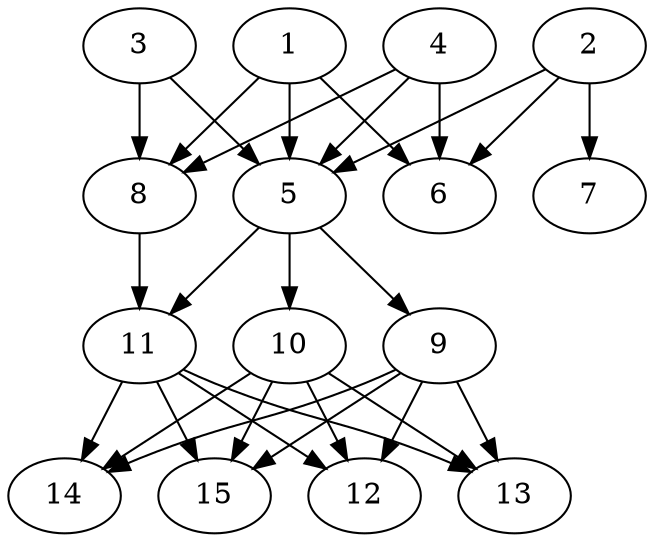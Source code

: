// DAG automatically generated by daggen at Tue Aug  6 16:26:16 2019
// ./daggen --dot -n 15 --ccr 0.5 --fat 0.6 --regular 0.5 --density 0.9 --mindata 5242880 --maxdata 52428800 
digraph G {
  1 [size="12146688", alpha="0.13", expect_size="6073344"] 
  1 -> 5 [size ="6073344"]
  1 -> 6 [size ="6073344"]
  1 -> 8 [size ="6073344"]
  2 [size="21516288", alpha="0.18", expect_size="10758144"] 
  2 -> 5 [size ="10758144"]
  2 -> 6 [size ="10758144"]
  2 -> 7 [size ="10758144"]
  3 [size="36263936", alpha="0.19", expect_size="18131968"] 
  3 -> 5 [size ="18131968"]
  3 -> 8 [size ="18131968"]
  4 [size="103761920", alpha="0.16", expect_size="51880960"] 
  4 -> 5 [size ="51880960"]
  4 -> 6 [size ="51880960"]
  4 -> 8 [size ="51880960"]
  5 [size="14534656", alpha="0.02", expect_size="7267328"] 
  5 -> 9 [size ="7267328"]
  5 -> 10 [size ="7267328"]
  5 -> 11 [size ="7267328"]
  6 [size="24270848", alpha="0.15", expect_size="12135424"] 
  7 [size="12967936", alpha="0.20", expect_size="6483968"] 
  8 [size="29319168", alpha="0.14", expect_size="14659584"] 
  8 -> 11 [size ="14659584"]
  9 [size="72501248", alpha="0.12", expect_size="36250624"] 
  9 -> 12 [size ="36250624"]
  9 -> 13 [size ="36250624"]
  9 -> 14 [size ="36250624"]
  9 -> 15 [size ="36250624"]
  10 [size="13250560", alpha="0.15", expect_size="6625280"] 
  10 -> 12 [size ="6625280"]
  10 -> 13 [size ="6625280"]
  10 -> 14 [size ="6625280"]
  10 -> 15 [size ="6625280"]
  11 [size="85934080", alpha="0.09", expect_size="42967040"] 
  11 -> 12 [size ="42967040"]
  11 -> 13 [size ="42967040"]
  11 -> 14 [size ="42967040"]
  11 -> 15 [size ="42967040"]
  12 [size="53700608", alpha="0.01", expect_size="26850304"] 
  13 [size="43257856", alpha="0.18", expect_size="21628928"] 
  14 [size="40112128", alpha="0.09", expect_size="20056064"] 
  15 [size="20699136", alpha="0.09", expect_size="10349568"] 
}
